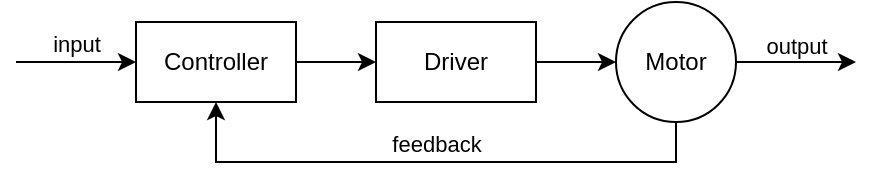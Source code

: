 <mxfile version="24.4.2" type="device">
  <diagram name="Side-1" id="hIDSkNg_BTb7kJ9Grw0A">
    <mxGraphModel dx="683" dy="332" grid="1" gridSize="10" guides="1" tooltips="1" connect="1" arrows="1" fold="1" page="1" pageScale="1" pageWidth="459" pageHeight="120" math="0" shadow="0">
      <root>
        <mxCell id="0" />
        <mxCell id="1" parent="0" />
        <mxCell id="Uee_9gHTmNSp_vXNz4nx-7" value="" style="edgeStyle=orthogonalEdgeStyle;rounded=0;orthogonalLoop=1;jettySize=auto;html=1;" parent="1" source="Uee_9gHTmNSp_vXNz4nx-4" target="Uee_9gHTmNSp_vXNz4nx-5" edge="1">
          <mxGeometry relative="1" as="geometry" />
        </mxCell>
        <mxCell id="-WASD9VjwCFsw7QrdPu2-5" value="input" style="edgeStyle=orthogonalEdgeStyle;rounded=0;orthogonalLoop=1;jettySize=auto;html=1;startArrow=classic;startFill=1;endArrow=none;endFill=0;labelPosition=center;verticalLabelPosition=top;align=center;verticalAlign=bottom;" edge="1" parent="1" source="Uee_9gHTmNSp_vXNz4nx-4">
          <mxGeometry relative="1" as="geometry">
            <mxPoint x="20" y="50" as="targetPoint" />
          </mxGeometry>
        </mxCell>
        <mxCell id="Uee_9gHTmNSp_vXNz4nx-4" value="Controller" style="rounded=0;whiteSpace=wrap;html=1;" parent="1" vertex="1">
          <mxGeometry x="80" y="30" width="80" height="40" as="geometry" />
        </mxCell>
        <mxCell id="Uee_9gHTmNSp_vXNz4nx-8" value="" style="edgeStyle=orthogonalEdgeStyle;rounded=0;orthogonalLoop=1;jettySize=auto;html=1;" parent="1" source="Uee_9gHTmNSp_vXNz4nx-5" target="Uee_9gHTmNSp_vXNz4nx-6" edge="1">
          <mxGeometry relative="1" as="geometry" />
        </mxCell>
        <mxCell id="Uee_9gHTmNSp_vXNz4nx-5" value="Driver" style="rounded=0;whiteSpace=wrap;html=1;" parent="1" vertex="1">
          <mxGeometry x="200" y="30" width="80" height="40" as="geometry" />
        </mxCell>
        <mxCell id="Uee_9gHTmNSp_vXNz4nx-9" value="feedback" style="edgeStyle=orthogonalEdgeStyle;rounded=0;orthogonalLoop=1;jettySize=auto;html=1;entryX=0.5;entryY=1;entryDx=0;entryDy=0;labelPosition=center;verticalLabelPosition=top;align=center;verticalAlign=bottom;" parent="1" source="Uee_9gHTmNSp_vXNz4nx-6" target="Uee_9gHTmNSp_vXNz4nx-4" edge="1">
          <mxGeometry relative="1" as="geometry">
            <Array as="points">
              <mxPoint x="350" y="100" />
              <mxPoint x="120" y="100" />
            </Array>
          </mxGeometry>
        </mxCell>
        <mxCell id="-WASD9VjwCFsw7QrdPu2-2" value="output" style="edgeStyle=orthogonalEdgeStyle;rounded=0;orthogonalLoop=1;jettySize=auto;html=1;labelPosition=center;verticalLabelPosition=top;align=center;verticalAlign=bottom;" edge="1" parent="1" source="Uee_9gHTmNSp_vXNz4nx-6">
          <mxGeometry relative="1" as="geometry">
            <mxPoint x="440" y="50" as="targetPoint" />
          </mxGeometry>
        </mxCell>
        <mxCell id="Uee_9gHTmNSp_vXNz4nx-6" value="Motor" style="ellipse;whiteSpace=wrap;html=1;aspect=fixed;" parent="1" vertex="1">
          <mxGeometry x="320" y="20" width="60" height="60" as="geometry" />
        </mxCell>
      </root>
    </mxGraphModel>
  </diagram>
</mxfile>
